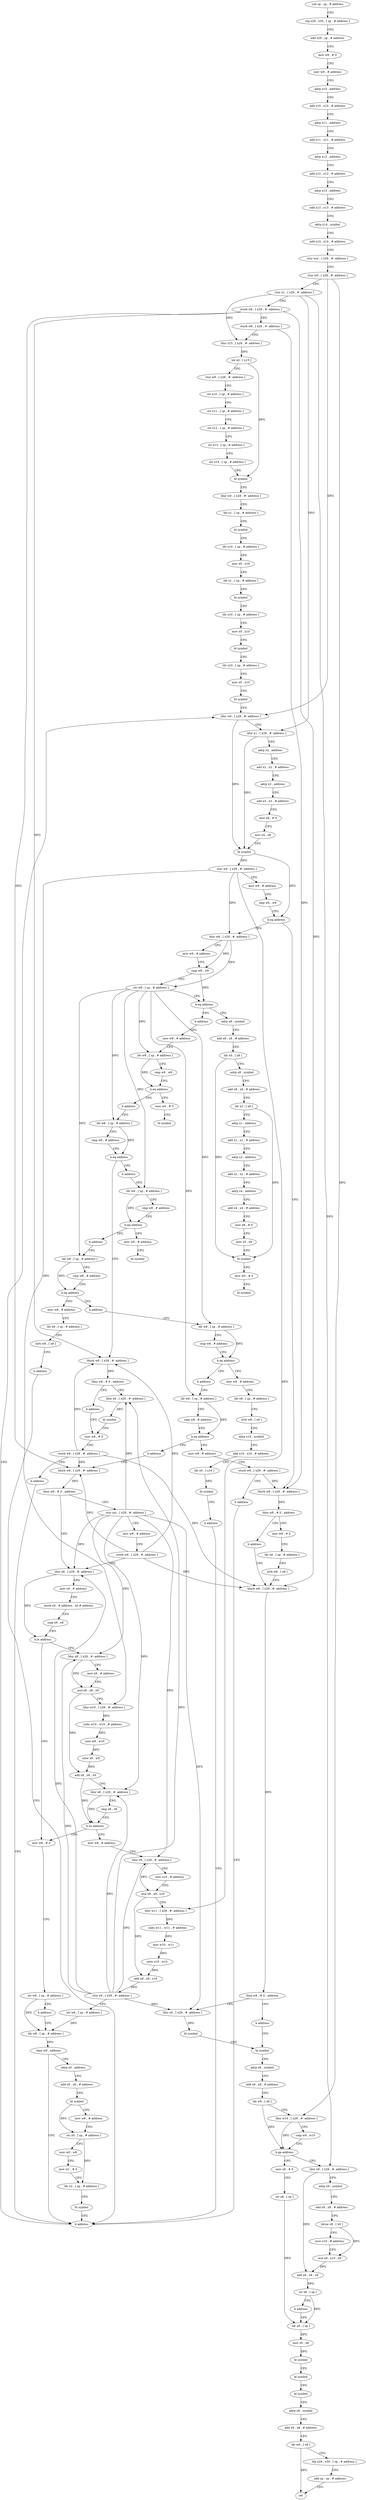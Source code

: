 digraph "func" {
"4200796" [label = "sub sp , sp , # address" ]
"4200800" [label = "stp x29 , x30 , [ sp , # address ]" ]
"4200804" [label = "add x29 , sp , # address" ]
"4200808" [label = "mov w8 , # 0" ]
"4200812" [label = "mov w9 , # address" ]
"4200816" [label = "adrp x10 , address" ]
"4200820" [label = "add x10 , x10 , # address" ]
"4200824" [label = "adrp x11 , address" ]
"4200828" [label = "add x11 , x11 , # address" ]
"4200832" [label = "adrp x12 , address" ]
"4200836" [label = "add x12 , x12 , # address" ]
"4200840" [label = "adrp x13 , address" ]
"4200844" [label = "add x13 , x13 , # address" ]
"4200848" [label = "adrp x14 , symbol" ]
"4200852" [label = "add x14 , x14 , # address" ]
"4200856" [label = "stur wzr , [ x29 , #- address ]" ]
"4200860" [label = "stur w0 , [ x29 , #- address ]" ]
"4200864" [label = "stur x1 , [ x29 , #- address ]" ]
"4200868" [label = "sturb w8 , [ x29 , #- address ]" ]
"4200872" [label = "sturb w8 , [ x29 , #- address ]" ]
"4200876" [label = "ldur x15 , [ x29 , #- address ]" ]
"4200880" [label = "ldr x0 , [ x15 ]" ]
"4200884" [label = "stur w9 , [ x29 , #- address ]" ]
"4200888" [label = "str x10 , [ sp , # address ]" ]
"4200892" [label = "str x11 , [ sp , # address ]" ]
"4200896" [label = "str x12 , [ sp , # address ]" ]
"4200900" [label = "str x13 , [ sp , # address ]" ]
"4200904" [label = "str x14 , [ sp , # address ]" ]
"4200908" [label = "bl symbol" ]
"4200912" [label = "ldur w0 , [ x29 , #- address ]" ]
"4200916" [label = "ldr x1 , [ sp , # address ]" ]
"4200920" [label = "bl symbol" ]
"4200924" [label = "ldr x10 , [ sp , # address ]" ]
"4200928" [label = "mov x0 , x10" ]
"4200932" [label = "ldr x1 , [ sp , # address ]" ]
"4200936" [label = "bl symbol" ]
"4200940" [label = "ldr x10 , [ sp , # address ]" ]
"4200944" [label = "mov x0 , x10" ]
"4200948" [label = "bl symbol" ]
"4200952" [label = "ldr x10 , [ sp , # address ]" ]
"4200956" [label = "mov x0 , x10" ]
"4200960" [label = "bl symbol" ]
"4200964" [label = "ldur w0 , [ x29 , #- address ]" ]
"4201504" [label = "ldurb w8 , [ x29 , #- address ]" ]
"4201508" [label = "tbnz w8 , # 0 , address" ]
"4201516" [label = "mov w8 , # 0" ]
"4201512" [label = "b address" ]
"4201016" [label = "ldur w8 , [ x29 , #- address ]" ]
"4201020" [label = "mov w9 , # address" ]
"4201024" [label = "cmp w8 , w9" ]
"4201028" [label = "str w8 , [ sp , # address ]" ]
"4201032" [label = "b.eq address" ]
"4201248" [label = "adrp x8 , symbol" ]
"4201036" [label = "b address" ]
"4201520" [label = "ldr x9 , [ sp , # address ]" ]
"4201524" [label = "strb w8 , [ x9 ]" ]
"4201528" [label = "ldurb w8 , [ x29 , #- address ]" ]
"4201252" [label = "add x8 , x8 , # address" ]
"4201256" [label = "ldr x0 , [ x8 ]" ]
"4201260" [label = "adrp x8 , symbol" ]
"4201264" [label = "add x8 , x8 , # address" ]
"4201268" [label = "ldr x3 , [ x8 ]" ]
"4201272" [label = "adrp x1 , address" ]
"4201276" [label = "add x1 , x1 , # address" ]
"4201280" [label = "adrp x2 , address" ]
"4201284" [label = "add x2 , x2 , # address" ]
"4201288" [label = "adrp x4 , address" ]
"4201292" [label = "add x4 , x4 , # address" ]
"4201296" [label = "mov x8 , # 0" ]
"4201300" [label = "mov x5 , x8" ]
"4201304" [label = "bl symbol" ]
"4201308" [label = "mov w0 , # 0" ]
"4201312" [label = "bl symbol" ]
"4201040" [label = "mov w8 , # address" ]
"4201540" [label = "ldur x0 , [ x29 , #- address ]" ]
"4201544" [label = "bl symbol" ]
"4201548" [label = "bl symbol" ]
"4201536" [label = "b address" ]
"4201532" [label = "tbnz w8 , # 0 , address" ]
"4201044" [label = "ldr w9 , [ sp , # address ]" ]
"4201048" [label = "cmp w9 , w8" ]
"4201052" [label = "b.eq address" ]
"4201240" [label = "mov w0 , # 0" ]
"4201056" [label = "b address" ]
"4201612" [label = "mov x8 , # 0" ]
"4201616" [label = "str x8 , [ sp ]" ]
"4201620" [label = "ldr x8 , [ sp ]" ]
"4201576" [label = "ldur x8 , [ x29 , #- address ]" ]
"4201580" [label = "adrp x9 , symbol" ]
"4201584" [label = "add x9 , x9 , # address" ]
"4201588" [label = "ldrsw x9 , [ x9 ]" ]
"4201592" [label = "mov x10 , # address" ]
"4201596" [label = "mul x9 , x10 , x9" ]
"4201600" [label = "add x8 , x8 , x9" ]
"4201604" [label = "str x8 , [ sp ]" ]
"4201608" [label = "b address" ]
"4201552" [label = "adrp x8 , symbol" ]
"4201556" [label = "add x8 , x8 , # address" ]
"4201560" [label = "ldr w9 , [ x8 ]" ]
"4201564" [label = "ldur w10 , [ x29 , #- address ]" ]
"4201568" [label = "cmp w9 , w10" ]
"4201572" [label = "b.ge address" ]
"4201244" [label = "bl symbol" ]
"4201060" [label = "ldr w8 , [ sp , # address ]" ]
"4201624" [label = "mov x0 , x8" ]
"4201628" [label = "bl symbol" ]
"4201632" [label = "bl symbol" ]
"4201636" [label = "bl symbol" ]
"4201640" [label = "adrp x8 , symbol" ]
"4201644" [label = "add x8 , x8 , # address" ]
"4201648" [label = "ldr w0 , [ x8 ]" ]
"4201652" [label = "ldp x29 , x30 , [ sp , # address ]" ]
"4201656" [label = "add sp , sp , # address" ]
"4201660" [label = "ret" ]
"4201064" [label = "cmp w8 , # address" ]
"4201068" [label = "b.eq address" ]
"4201208" [label = "ldurb w8 , [ x29 , #- address ]" ]
"4201072" [label = "b address" ]
"4201212" [label = "tbnz w8 , # 0 , address" ]
"4201220" [label = "ldur x0 , [ x29 , #- address ]" ]
"4201216" [label = "b address" ]
"4201076" [label = "ldr w8 , [ sp , # address ]" ]
"4201224" [label = "bl symbol" ]
"4201228" [label = "mov w8 , # 0" ]
"4201080" [label = "cmp w8 , # address" ]
"4201084" [label = "b.eq address" ]
"4201140" [label = "mov w0 , # address" ]
"4201088" [label = "b address" ]
"4201500" [label = "b address" ]
"4201232" [label = "sturb w8 , [ x29 , #- address ]" ]
"4201236" [label = "b address" ]
"4201144" [label = "bl symbol" ]
"4201092" [label = "ldr w8 , [ sp , # address ]" ]
"4200968" [label = "ldur x1 , [ x29 , #- address ]" ]
"4200972" [label = "adrp x2 , address" ]
"4200976" [label = "add x2 , x2 , # address" ]
"4200980" [label = "adrp x3 , address" ]
"4200984" [label = "add x3 , x3 , # address" ]
"4200988" [label = "mov x8 , # 0" ]
"4200992" [label = "mov x4 , x8" ]
"4200996" [label = "bl symbol" ]
"4201000" [label = "stur w0 , [ x29 , #- address ]" ]
"4201004" [label = "mov w9 , # address" ]
"4201008" [label = "cmp w0 , w9" ]
"4201012" [label = "b.eq address" ]
"4201096" [label = "cmp w8 , # address" ]
"4201100" [label = "b.eq address" ]
"4201148" [label = "mov w8 , # address" ]
"4201104" [label = "b address" ]
"4201152" [label = "ldr x9 , [ sp , # address ]" ]
"4201156" [label = "strb w8 , [ x9 ]" ]
"4201160" [label = "b address" ]
"4201108" [label = "ldr w8 , [ sp , # address ]" ]
"4201112" [label = "cmp w8 , # address" ]
"4201116" [label = "b.eq address" ]
"4201164" [label = "mov w8 , # address" ]
"4201120" [label = "b address" ]
"4201168" [label = "ldr x9 , [ sp , # address ]" ]
"4201172" [label = "strb w8 , [ x9 ]" ]
"4201176" [label = "adrp x10 , symbol" ]
"4201180" [label = "add x10 , x10 , # address" ]
"4201184" [label = "ldr x0 , [ x10 ]" ]
"4201188" [label = "bl symbol" ]
"4201192" [label = "b address" ]
"4201124" [label = "ldr w8 , [ sp , # address ]" ]
"4201128" [label = "cmp w8 , # address" ]
"4201132" [label = "b.eq address" ]
"4201196" [label = "mov w8 , # address" ]
"4201136" [label = "b address" ]
"4201200" [label = "sturb w8 , [ x29 , #- address ]" ]
"4201204" [label = "b address" ]
"4201316" [label = "ldurb w8 , [ x29 , #- address ]" ]
"4201320" [label = "tbnz w8 , # 0 , address" ]
"4201336" [label = "ldur x8 , [ x29 , #- address ]" ]
"4201324" [label = "stur xzr , [ x29 , #- address ]" ]
"4201340" [label = "mov x9 , # address" ]
"4201344" [label = "movk x9 , # address , lsl # address" ]
"4201348" [label = "cmp x9 , x8" ]
"4201352" [label = "b.lo address" ]
"4201400" [label = "mov w8 , # 0" ]
"4201356" [label = "ldur x8 , [ x29 , #- address ]" ]
"4201328" [label = "mov w8 , # address" ]
"4201332" [label = "sturb w8 , [ x29 , #- address ]" ]
"4201404" [label = "str w8 , [ sp , # address ]" ]
"4201408" [label = "b address" ]
"4201456" [label = "ldr w8 , [ sp , # address ]" ]
"4201360" [label = "mov x9 , # address" ]
"4201364" [label = "mul x8 , x8 , x9" ]
"4201368" [label = "ldur w10 , [ x29 , #- address ]" ]
"4201372" [label = "subs w10 , w10 , # address" ]
"4201376" [label = "mov w9 , w10" ]
"4201380" [label = "sxtw x9 , w9" ]
"4201384" [label = "add x8 , x8 , x9" ]
"4201388" [label = "ldur x9 , [ x29 , #- address ]" ]
"4201392" [label = "cmp x8 , x9" ]
"4201396" [label = "b.hs address" ]
"4201412" [label = "mov w8 , # address" ]
"4201460" [label = "cbnz w8 , address" ]
"4201464" [label = "adrp x0 , address" ]
"4201416" [label = "ldur x9 , [ x29 , #- address ]" ]
"4201420" [label = "mov x10 , # address" ]
"4201424" [label = "mul x9 , x9 , x10" ]
"4201428" [label = "ldur w11 , [ x29 , #- address ]" ]
"4201432" [label = "subs w11 , w11 , # address" ]
"4201436" [label = "mov w10 , w11" ]
"4201440" [label = "sxtw x10 , w10" ]
"4201444" [label = "add x9 , x9 , x10" ]
"4201448" [label = "stur x9 , [ x29 , #- address ]" ]
"4201452" [label = "str w8 , [ sp , # address ]" ]
"4201468" [label = "add x0 , x0 , # address" ]
"4201472" [label = "bl symbol" ]
"4201476" [label = "mov w8 , # address" ]
"4201480" [label = "str x0 , [ sp , # address ]" ]
"4201484" [label = "mov w0 , w8" ]
"4201488" [label = "mov w1 , # 0" ]
"4201492" [label = "ldr x2 , [ sp , # address ]" ]
"4201496" [label = "bl symbol" ]
"4200796" -> "4200800" [ label = "CFG" ]
"4200800" -> "4200804" [ label = "CFG" ]
"4200804" -> "4200808" [ label = "CFG" ]
"4200808" -> "4200812" [ label = "CFG" ]
"4200812" -> "4200816" [ label = "CFG" ]
"4200816" -> "4200820" [ label = "CFG" ]
"4200820" -> "4200824" [ label = "CFG" ]
"4200824" -> "4200828" [ label = "CFG" ]
"4200828" -> "4200832" [ label = "CFG" ]
"4200832" -> "4200836" [ label = "CFG" ]
"4200836" -> "4200840" [ label = "CFG" ]
"4200840" -> "4200844" [ label = "CFG" ]
"4200844" -> "4200848" [ label = "CFG" ]
"4200848" -> "4200852" [ label = "CFG" ]
"4200852" -> "4200856" [ label = "CFG" ]
"4200856" -> "4200860" [ label = "CFG" ]
"4200860" -> "4200864" [ label = "CFG" ]
"4200860" -> "4200964" [ label = "DFG" ]
"4200860" -> "4201564" [ label = "DFG" ]
"4200864" -> "4200868" [ label = "CFG" ]
"4200864" -> "4200876" [ label = "DFG" ]
"4200864" -> "4200968" [ label = "DFG" ]
"4200864" -> "4201576" [ label = "DFG" ]
"4200868" -> "4200872" [ label = "CFG" ]
"4200868" -> "4201528" [ label = "DFG" ]
"4200868" -> "4201208" [ label = "DFG" ]
"4200868" -> "4201316" [ label = "DFG" ]
"4200872" -> "4200876" [ label = "CFG" ]
"4200872" -> "4201504" [ label = "DFG" ]
"4200876" -> "4200880" [ label = "DFG" ]
"4200880" -> "4200884" [ label = "CFG" ]
"4200880" -> "4200908" [ label = "DFG" ]
"4200884" -> "4200888" [ label = "CFG" ]
"4200888" -> "4200892" [ label = "CFG" ]
"4200892" -> "4200896" [ label = "CFG" ]
"4200896" -> "4200900" [ label = "CFG" ]
"4200900" -> "4200904" [ label = "CFG" ]
"4200904" -> "4200908" [ label = "CFG" ]
"4200908" -> "4200912" [ label = "CFG" ]
"4200912" -> "4200916" [ label = "CFG" ]
"4200916" -> "4200920" [ label = "CFG" ]
"4200920" -> "4200924" [ label = "CFG" ]
"4200924" -> "4200928" [ label = "CFG" ]
"4200928" -> "4200932" [ label = "CFG" ]
"4200932" -> "4200936" [ label = "CFG" ]
"4200936" -> "4200940" [ label = "CFG" ]
"4200940" -> "4200944" [ label = "CFG" ]
"4200944" -> "4200948" [ label = "CFG" ]
"4200948" -> "4200952" [ label = "CFG" ]
"4200952" -> "4200956" [ label = "CFG" ]
"4200956" -> "4200960" [ label = "CFG" ]
"4200960" -> "4200964" [ label = "CFG" ]
"4200964" -> "4200968" [ label = "CFG" ]
"4200964" -> "4200996" [ label = "DFG" ]
"4201504" -> "4201508" [ label = "DFG" ]
"4201508" -> "4201516" [ label = "CFG" ]
"4201508" -> "4201512" [ label = "CFG" ]
"4201516" -> "4201520" [ label = "CFG" ]
"4201512" -> "4201528" [ label = "CFG" ]
"4201016" -> "4201020" [ label = "CFG" ]
"4201016" -> "4201024" [ label = "DFG" ]
"4201016" -> "4201028" [ label = "DFG" ]
"4201020" -> "4201024" [ label = "CFG" ]
"4201024" -> "4201028" [ label = "CFG" ]
"4201024" -> "4201032" [ label = "DFG" ]
"4201028" -> "4201032" [ label = "CFG" ]
"4201028" -> "4201044" [ label = "DFG" ]
"4201028" -> "4201060" [ label = "DFG" ]
"4201028" -> "4201076" [ label = "DFG" ]
"4201028" -> "4201092" [ label = "DFG" ]
"4201028" -> "4201108" [ label = "DFG" ]
"4201028" -> "4201124" [ label = "DFG" ]
"4201032" -> "4201248" [ label = "CFG" ]
"4201032" -> "4201036" [ label = "CFG" ]
"4201248" -> "4201252" [ label = "CFG" ]
"4201036" -> "4201040" [ label = "CFG" ]
"4201520" -> "4201524" [ label = "CFG" ]
"4201524" -> "4201528" [ label = "CFG" ]
"4201528" -> "4201532" [ label = "DFG" ]
"4201252" -> "4201256" [ label = "CFG" ]
"4201256" -> "4201260" [ label = "CFG" ]
"4201256" -> "4201304" [ label = "DFG" ]
"4201260" -> "4201264" [ label = "CFG" ]
"4201264" -> "4201268" [ label = "CFG" ]
"4201268" -> "4201272" [ label = "CFG" ]
"4201268" -> "4201304" [ label = "DFG" ]
"4201272" -> "4201276" [ label = "CFG" ]
"4201276" -> "4201280" [ label = "CFG" ]
"4201280" -> "4201284" [ label = "CFG" ]
"4201284" -> "4201288" [ label = "CFG" ]
"4201288" -> "4201292" [ label = "CFG" ]
"4201292" -> "4201296" [ label = "CFG" ]
"4201296" -> "4201300" [ label = "CFG" ]
"4201300" -> "4201304" [ label = "CFG" ]
"4201304" -> "4201308" [ label = "CFG" ]
"4201308" -> "4201312" [ label = "CFG" ]
"4201040" -> "4201044" [ label = "CFG" ]
"4201540" -> "4201544" [ label = "DFG" ]
"4201544" -> "4201548" [ label = "CFG" ]
"4201548" -> "4201552" [ label = "CFG" ]
"4201536" -> "4201548" [ label = "CFG" ]
"4201532" -> "4201540" [ label = "CFG" ]
"4201532" -> "4201536" [ label = "CFG" ]
"4201044" -> "4201048" [ label = "CFG" ]
"4201044" -> "4201052" [ label = "DFG" ]
"4201048" -> "4201052" [ label = "CFG" ]
"4201052" -> "4201240" [ label = "CFG" ]
"4201052" -> "4201056" [ label = "CFG" ]
"4201240" -> "4201244" [ label = "CFG" ]
"4201056" -> "4201060" [ label = "CFG" ]
"4201612" -> "4201616" [ label = "CFG" ]
"4201616" -> "4201620" [ label = "DFG" ]
"4201620" -> "4201624" [ label = "DFG" ]
"4201576" -> "4201580" [ label = "CFG" ]
"4201576" -> "4201600" [ label = "DFG" ]
"4201580" -> "4201584" [ label = "CFG" ]
"4201584" -> "4201588" [ label = "CFG" ]
"4201588" -> "4201592" [ label = "CFG" ]
"4201588" -> "4201596" [ label = "DFG" ]
"4201592" -> "4201596" [ label = "CFG" ]
"4201596" -> "4201600" [ label = "DFG" ]
"4201600" -> "4201604" [ label = "DFG" ]
"4201604" -> "4201608" [ label = "CFG" ]
"4201604" -> "4201620" [ label = "DFG" ]
"4201608" -> "4201620" [ label = "CFG" ]
"4201552" -> "4201556" [ label = "CFG" ]
"4201556" -> "4201560" [ label = "CFG" ]
"4201560" -> "4201564" [ label = "CFG" ]
"4201560" -> "4201572" [ label = "DFG" ]
"4201564" -> "4201568" [ label = "CFG" ]
"4201564" -> "4201572" [ label = "DFG" ]
"4201568" -> "4201572" [ label = "CFG" ]
"4201572" -> "4201612" [ label = "CFG" ]
"4201572" -> "4201576" [ label = "CFG" ]
"4201060" -> "4201064" [ label = "CFG" ]
"4201060" -> "4201068" [ label = "DFG" ]
"4201624" -> "4201628" [ label = "DFG" ]
"4201628" -> "4201632" [ label = "CFG" ]
"4201632" -> "4201636" [ label = "CFG" ]
"4201636" -> "4201640" [ label = "CFG" ]
"4201640" -> "4201644" [ label = "CFG" ]
"4201644" -> "4201648" [ label = "CFG" ]
"4201648" -> "4201652" [ label = "CFG" ]
"4201648" -> "4201660" [ label = "DFG" ]
"4201652" -> "4201656" [ label = "CFG" ]
"4201656" -> "4201660" [ label = "CFG" ]
"4201064" -> "4201068" [ label = "CFG" ]
"4201068" -> "4201208" [ label = "CFG" ]
"4201068" -> "4201072" [ label = "CFG" ]
"4201208" -> "4201212" [ label = "DFG" ]
"4201072" -> "4201076" [ label = "CFG" ]
"4201212" -> "4201220" [ label = "CFG" ]
"4201212" -> "4201216" [ label = "CFG" ]
"4201220" -> "4201224" [ label = "DFG" ]
"4201216" -> "4201228" [ label = "CFG" ]
"4201076" -> "4201080" [ label = "CFG" ]
"4201076" -> "4201084" [ label = "DFG" ]
"4201224" -> "4201228" [ label = "CFG" ]
"4201228" -> "4201232" [ label = "CFG" ]
"4201080" -> "4201084" [ label = "CFG" ]
"4201084" -> "4201140" [ label = "CFG" ]
"4201084" -> "4201088" [ label = "CFG" ]
"4201140" -> "4201144" [ label = "CFG" ]
"4201088" -> "4201092" [ label = "CFG" ]
"4201500" -> "4200964" [ label = "CFG" ]
"4201232" -> "4201236" [ label = "CFG" ]
"4201232" -> "4201528" [ label = "DFG" ]
"4201232" -> "4201208" [ label = "DFG" ]
"4201232" -> "4201316" [ label = "DFG" ]
"4201236" -> "4201500" [ label = "CFG" ]
"4201092" -> "4201096" [ label = "CFG" ]
"4201092" -> "4201100" [ label = "DFG" ]
"4200968" -> "4200972" [ label = "CFG" ]
"4200968" -> "4200996" [ label = "DFG" ]
"4200972" -> "4200976" [ label = "CFG" ]
"4200976" -> "4200980" [ label = "CFG" ]
"4200980" -> "4200984" [ label = "CFG" ]
"4200984" -> "4200988" [ label = "CFG" ]
"4200988" -> "4200992" [ label = "CFG" ]
"4200992" -> "4200996" [ label = "CFG" ]
"4200996" -> "4201000" [ label = "DFG" ]
"4200996" -> "4201012" [ label = "DFG" ]
"4201000" -> "4201004" [ label = "CFG" ]
"4201000" -> "4201016" [ label = "DFG" ]
"4201000" -> "4201368" [ label = "DFG" ]
"4201000" -> "4201428" [ label = "DFG" ]
"4201004" -> "4201008" [ label = "CFG" ]
"4201008" -> "4201012" [ label = "CFG" ]
"4201012" -> "4201504" [ label = "CFG" ]
"4201012" -> "4201016" [ label = "CFG" ]
"4201096" -> "4201100" [ label = "CFG" ]
"4201100" -> "4201148" [ label = "CFG" ]
"4201100" -> "4201104" [ label = "CFG" ]
"4201148" -> "4201152" [ label = "CFG" ]
"4201104" -> "4201108" [ label = "CFG" ]
"4201152" -> "4201156" [ label = "CFG" ]
"4201156" -> "4201160" [ label = "CFG" ]
"4201160" -> "4201500" [ label = "CFG" ]
"4201108" -> "4201112" [ label = "CFG" ]
"4201108" -> "4201116" [ label = "DFG" ]
"4201112" -> "4201116" [ label = "CFG" ]
"4201116" -> "4201164" [ label = "CFG" ]
"4201116" -> "4201120" [ label = "CFG" ]
"4201164" -> "4201168" [ label = "CFG" ]
"4201120" -> "4201124" [ label = "CFG" ]
"4201168" -> "4201172" [ label = "CFG" ]
"4201172" -> "4201176" [ label = "CFG" ]
"4201176" -> "4201180" [ label = "CFG" ]
"4201180" -> "4201184" [ label = "CFG" ]
"4201184" -> "4201188" [ label = "DFG" ]
"4201188" -> "4201192" [ label = "CFG" ]
"4201192" -> "4201500" [ label = "CFG" ]
"4201124" -> "4201128" [ label = "CFG" ]
"4201124" -> "4201132" [ label = "DFG" ]
"4201128" -> "4201132" [ label = "CFG" ]
"4201132" -> "4201196" [ label = "CFG" ]
"4201132" -> "4201136" [ label = "CFG" ]
"4201196" -> "4201200" [ label = "CFG" ]
"4201136" -> "4201316" [ label = "CFG" ]
"4201200" -> "4201204" [ label = "CFG" ]
"4201200" -> "4201504" [ label = "DFG" ]
"4201204" -> "4201500" [ label = "CFG" ]
"4201316" -> "4201320" [ label = "DFG" ]
"4201320" -> "4201336" [ label = "CFG" ]
"4201320" -> "4201324" [ label = "CFG" ]
"4201336" -> "4201340" [ label = "CFG" ]
"4201336" -> "4201352" [ label = "DFG" ]
"4201324" -> "4201328" [ label = "CFG" ]
"4201324" -> "4201540" [ label = "DFG" ]
"4201324" -> "4201220" [ label = "DFG" ]
"4201324" -> "4201336" [ label = "DFG" ]
"4201324" -> "4201356" [ label = "DFG" ]
"4201324" -> "4201388" [ label = "DFG" ]
"4201324" -> "4201416" [ label = "DFG" ]
"4201340" -> "4201344" [ label = "CFG" ]
"4201344" -> "4201348" [ label = "CFG" ]
"4201348" -> "4201352" [ label = "CFG" ]
"4201352" -> "4201400" [ label = "CFG" ]
"4201352" -> "4201356" [ label = "CFG" ]
"4201400" -> "4201404" [ label = "CFG" ]
"4201356" -> "4201360" [ label = "CFG" ]
"4201356" -> "4201364" [ label = "DFG" ]
"4201328" -> "4201332" [ label = "CFG" ]
"4201332" -> "4201336" [ label = "CFG" ]
"4201332" -> "4201528" [ label = "DFG" ]
"4201332" -> "4201208" [ label = "DFG" ]
"4201332" -> "4201316" [ label = "DFG" ]
"4201404" -> "4201408" [ label = "CFG" ]
"4201404" -> "4201456" [ label = "DFG" ]
"4201408" -> "4201456" [ label = "CFG" ]
"4201456" -> "4201460" [ label = "DFG" ]
"4201360" -> "4201364" [ label = "CFG" ]
"4201364" -> "4201368" [ label = "CFG" ]
"4201364" -> "4201384" [ label = "DFG" ]
"4201368" -> "4201372" [ label = "DFG" ]
"4201372" -> "4201376" [ label = "DFG" ]
"4201376" -> "4201380" [ label = "DFG" ]
"4201380" -> "4201384" [ label = "DFG" ]
"4201384" -> "4201388" [ label = "CFG" ]
"4201384" -> "4201396" [ label = "DFG" ]
"4201388" -> "4201392" [ label = "CFG" ]
"4201388" -> "4201396" [ label = "DFG" ]
"4201392" -> "4201396" [ label = "CFG" ]
"4201396" -> "4201412" [ label = "CFG" ]
"4201396" -> "4201400" [ label = "CFG" ]
"4201412" -> "4201416" [ label = "CFG" ]
"4201460" -> "4201500" [ label = "CFG" ]
"4201460" -> "4201464" [ label = "CFG" ]
"4201464" -> "4201468" [ label = "CFG" ]
"4201416" -> "4201420" [ label = "CFG" ]
"4201416" -> "4201424" [ label = "DFG" ]
"4201420" -> "4201424" [ label = "CFG" ]
"4201424" -> "4201428" [ label = "CFG" ]
"4201424" -> "4201444" [ label = "DFG" ]
"4201428" -> "4201432" [ label = "DFG" ]
"4201432" -> "4201436" [ label = "DFG" ]
"4201436" -> "4201440" [ label = "DFG" ]
"4201440" -> "4201444" [ label = "DFG" ]
"4201444" -> "4201448" [ label = "DFG" ]
"4201448" -> "4201452" [ label = "CFG" ]
"4201448" -> "4201540" [ label = "DFG" ]
"4201448" -> "4201220" [ label = "DFG" ]
"4201448" -> "4201336" [ label = "DFG" ]
"4201448" -> "4201356" [ label = "DFG" ]
"4201448" -> "4201388" [ label = "DFG" ]
"4201448" -> "4201416" [ label = "DFG" ]
"4201452" -> "4201456" [ label = "DFG" ]
"4201468" -> "4201472" [ label = "CFG" ]
"4201472" -> "4201476" [ label = "CFG" ]
"4201472" -> "4201480" [ label = "DFG" ]
"4201476" -> "4201480" [ label = "CFG" ]
"4201480" -> "4201484" [ label = "CFG" ]
"4201480" -> "4201492" [ label = "DFG" ]
"4201484" -> "4201488" [ label = "CFG" ]
"4201488" -> "4201492" [ label = "CFG" ]
"4201492" -> "4201496" [ label = "CFG" ]
"4201496" -> "4201500" [ label = "CFG" ]
}
